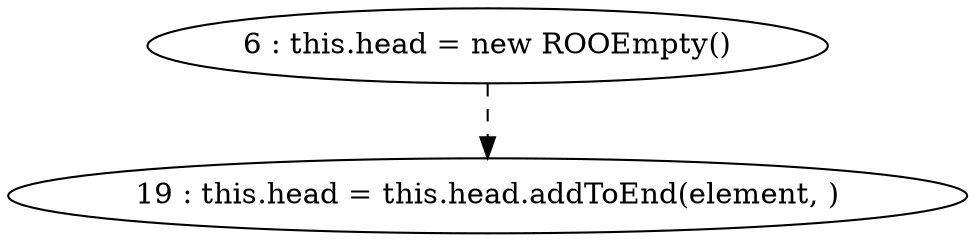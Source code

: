 digraph G {
"6 : this.head = new ROOEmpty()"
"6 : this.head = new ROOEmpty()" -> "19 : this.head = this.head.addToEnd(element, )" [style=dashed]
"19 : this.head = this.head.addToEnd(element, )"
}